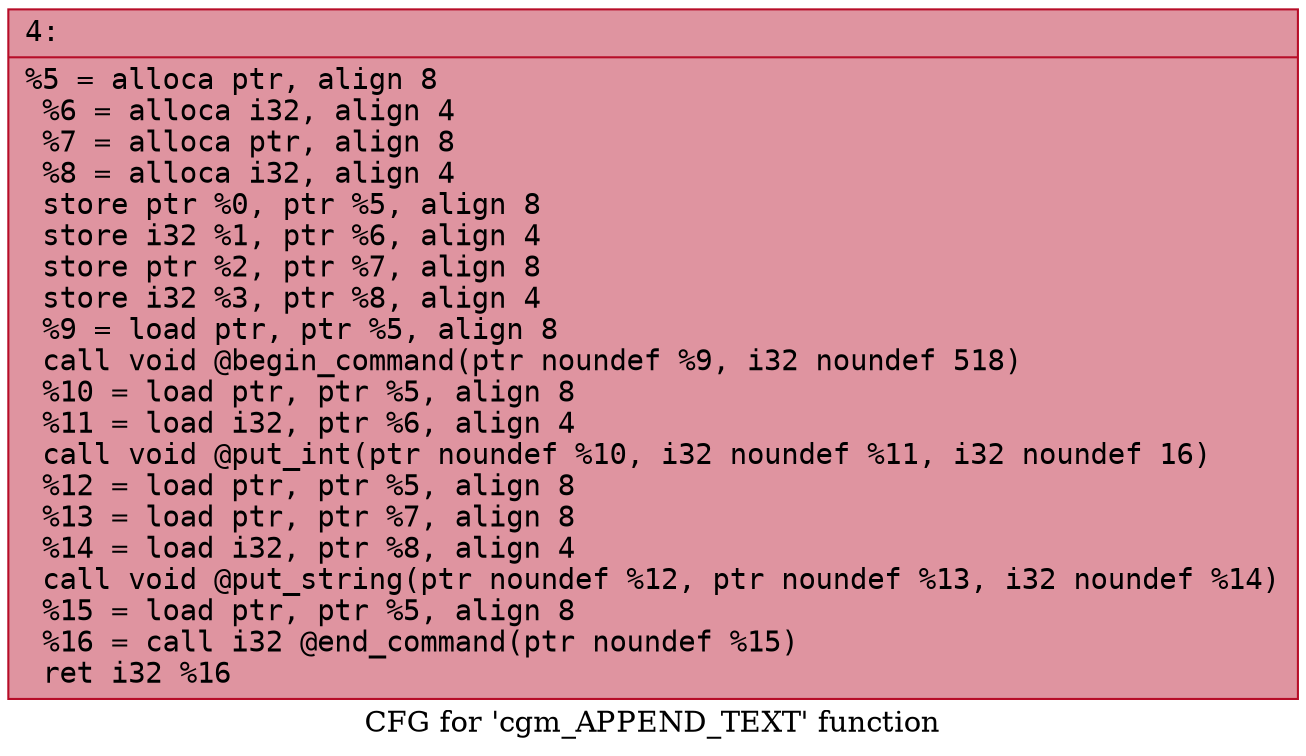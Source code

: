 digraph "CFG for 'cgm_APPEND_TEXT' function" {
	label="CFG for 'cgm_APPEND_TEXT' function";

	Node0x6000024c7d90 [shape=record,color="#b70d28ff", style=filled, fillcolor="#b70d2870" fontname="Courier",label="{4:\l|  %5 = alloca ptr, align 8\l  %6 = alloca i32, align 4\l  %7 = alloca ptr, align 8\l  %8 = alloca i32, align 4\l  store ptr %0, ptr %5, align 8\l  store i32 %1, ptr %6, align 4\l  store ptr %2, ptr %7, align 8\l  store i32 %3, ptr %8, align 4\l  %9 = load ptr, ptr %5, align 8\l  call void @begin_command(ptr noundef %9, i32 noundef 518)\l  %10 = load ptr, ptr %5, align 8\l  %11 = load i32, ptr %6, align 4\l  call void @put_int(ptr noundef %10, i32 noundef %11, i32 noundef 16)\l  %12 = load ptr, ptr %5, align 8\l  %13 = load ptr, ptr %7, align 8\l  %14 = load i32, ptr %8, align 4\l  call void @put_string(ptr noundef %12, ptr noundef %13, i32 noundef %14)\l  %15 = load ptr, ptr %5, align 8\l  %16 = call i32 @end_command(ptr noundef %15)\l  ret i32 %16\l}"];
}

